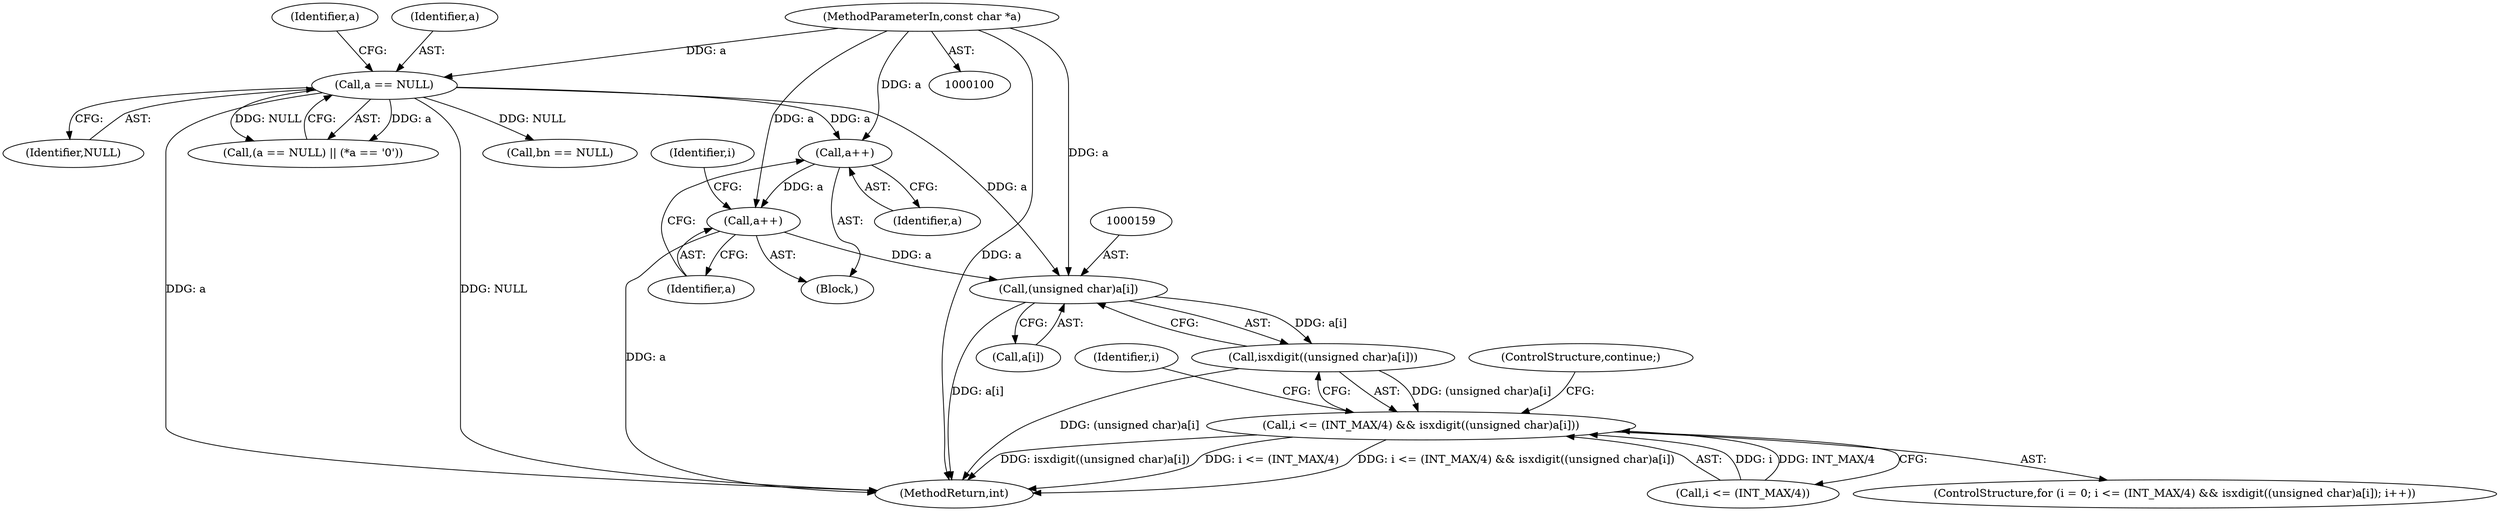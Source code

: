 digraph "0_openssl_c175308407858afff3fc8c2e5e085d94d12edc7d@pointer" {
"1000143" [label="(Call,a++)"];
"1000125" [label="(Call,a == NULL)"];
"1000102" [label="(MethodParameterIn,const char *a)"];
"1000145" [label="(Call,a++)"];
"1000158" [label="(Call,(unsigned char)a[i])"];
"1000157" [label="(Call,isxdigit((unsigned char)a[i]))"];
"1000151" [label="(Call,i <= (INT_MAX/4) && isxdigit((unsigned char)a[i]))"];
"1000130" [label="(Identifier,a)"];
"1000184" [label="(MethodReturn,int)"];
"1000125" [label="(Call,a == NULL)"];
"1000102" [label="(MethodParameterIn,const char *a)"];
"1000145" [label="(Call,a++)"];
"1000179" [label="(Call,bn == NULL)"];
"1000151" [label="(Call,i <= (INT_MAX/4) && isxdigit((unsigned char)a[i]))"];
"1000157" [label="(Call,isxdigit((unsigned char)a[i]))"];
"1000144" [label="(Identifier,a)"];
"1000127" [label="(Identifier,NULL)"];
"1000124" [label="(Call,(a == NULL) || (*a == '\0'))"];
"1000147" [label="(ControlStructure,for (i = 0; i <= (INT_MAX/4) && isxdigit((unsigned char)a[i]); i++))"];
"1000168" [label="(Identifier,i)"];
"1000152" [label="(Call,i <= (INT_MAX/4))"];
"1000165" [label="(ControlStructure,continue;)"];
"1000149" [label="(Identifier,i)"];
"1000158" [label="(Call,(unsigned char)a[i])"];
"1000139" [label="(Block,)"];
"1000143" [label="(Call,a++)"];
"1000160" [label="(Call,a[i])"];
"1000146" [label="(Identifier,a)"];
"1000126" [label="(Identifier,a)"];
"1000143" -> "1000139"  [label="AST: "];
"1000143" -> "1000144"  [label="CFG: "];
"1000144" -> "1000143"  [label="AST: "];
"1000146" -> "1000143"  [label="CFG: "];
"1000125" -> "1000143"  [label="DDG: a"];
"1000102" -> "1000143"  [label="DDG: a"];
"1000143" -> "1000145"  [label="DDG: a"];
"1000125" -> "1000124"  [label="AST: "];
"1000125" -> "1000127"  [label="CFG: "];
"1000126" -> "1000125"  [label="AST: "];
"1000127" -> "1000125"  [label="AST: "];
"1000130" -> "1000125"  [label="CFG: "];
"1000124" -> "1000125"  [label="CFG: "];
"1000125" -> "1000184"  [label="DDG: a"];
"1000125" -> "1000184"  [label="DDG: NULL"];
"1000125" -> "1000124"  [label="DDG: a"];
"1000125" -> "1000124"  [label="DDG: NULL"];
"1000102" -> "1000125"  [label="DDG: a"];
"1000125" -> "1000158"  [label="DDG: a"];
"1000125" -> "1000179"  [label="DDG: NULL"];
"1000102" -> "1000100"  [label="AST: "];
"1000102" -> "1000184"  [label="DDG: a"];
"1000102" -> "1000145"  [label="DDG: a"];
"1000102" -> "1000158"  [label="DDG: a"];
"1000145" -> "1000139"  [label="AST: "];
"1000145" -> "1000146"  [label="CFG: "];
"1000146" -> "1000145"  [label="AST: "];
"1000149" -> "1000145"  [label="CFG: "];
"1000145" -> "1000184"  [label="DDG: a"];
"1000145" -> "1000158"  [label="DDG: a"];
"1000158" -> "1000157"  [label="AST: "];
"1000158" -> "1000160"  [label="CFG: "];
"1000159" -> "1000158"  [label="AST: "];
"1000160" -> "1000158"  [label="AST: "];
"1000157" -> "1000158"  [label="CFG: "];
"1000158" -> "1000184"  [label="DDG: a[i]"];
"1000158" -> "1000157"  [label="DDG: a[i]"];
"1000157" -> "1000151"  [label="AST: "];
"1000151" -> "1000157"  [label="CFG: "];
"1000157" -> "1000184"  [label="DDG: (unsigned char)a[i]"];
"1000157" -> "1000151"  [label="DDG: (unsigned char)a[i]"];
"1000151" -> "1000147"  [label="AST: "];
"1000151" -> "1000152"  [label="CFG: "];
"1000152" -> "1000151"  [label="AST: "];
"1000165" -> "1000151"  [label="CFG: "];
"1000168" -> "1000151"  [label="CFG: "];
"1000151" -> "1000184"  [label="DDG: i <= (INT_MAX/4) && isxdigit((unsigned char)a[i])"];
"1000151" -> "1000184"  [label="DDG: isxdigit((unsigned char)a[i])"];
"1000151" -> "1000184"  [label="DDG: i <= (INT_MAX/4)"];
"1000152" -> "1000151"  [label="DDG: i"];
"1000152" -> "1000151"  [label="DDG: INT_MAX/4"];
}
